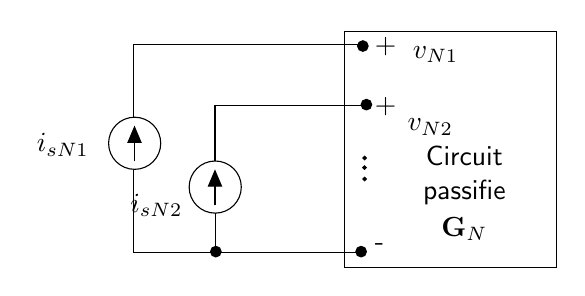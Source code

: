 \begin{tikzpicture}[y=-1cm]
\sf
\path (1.956,3.022) node[text=black,anchor=base east] {$i_{sN1}$};
\draw[arrows=-triangle 45,black] (2.411,3.144) -- (2.411,2.689);
\draw[arrows=-triangle 45,black] (3.433,3.7) -- (3.433,3.244);
\path (6.6,3.2) node[text=black,anchor=base] {Circuit};
\path (6.6,3.633) node[text=black,anchor=base] {passifie};
\filldraw[black] (3.444,4.289) circle (0.067cm);
\filldraw[black] (5.289,4.289) circle (0.067cm);
\filldraw[black] (5.311,1.678) circle (0.067cm);
\filldraw[black] (5.356,2.422) circle (0.067cm);
\filldraw[black] (5.333,3.1) circle (0.022cm);
\filldraw[black] (5.333,3.222) circle (0.022cm);
\filldraw[black] (5.333,3.367) circle (0.022cm);
\draw[black] (2.4,2.578) -- (2.4,1.656) -- (5.3,1.656);
\draw[black] (3.433,3.144) -- (3.433,2.433) -- (5.3,2.433);
\draw[black] (2.4,3.244) -- (2.4,4.3) -- (5.289,4.3);
\draw[black] (3.444,3.8) -- (3.444,4.3);
\draw[black] (5.078,1.489) rectangle (7.767,4.489);
\path (5.6,1.767) node[text=black,anchor=base] {+};
\path (5.6,2.533) node[text=black,anchor=base] {+};
\path (5.522,4.28) node[text=black,anchor=base] {-};
\path (5.756,2.756) node[text=black,anchor=base west] {$v_{N2}$};
\path (5.822,1.833) node[text=black,anchor=base west] {$v_{N1}$};
\path (3.144,3.789) node[text=black,anchor=base east] {$i_{sN2}$};
\path (6.6,4.1) node[text=black,anchor=base] {${\bf G}_N$};
\draw[black] (2.413,2.913) circle (0.331cm);
\draw[black] (3.436,3.469) circle (0.331cm);

\end{tikzpicture}%

%% Configure (x)emacs for this file ...
%% Local Variables:
%% mode: latex
%% End: